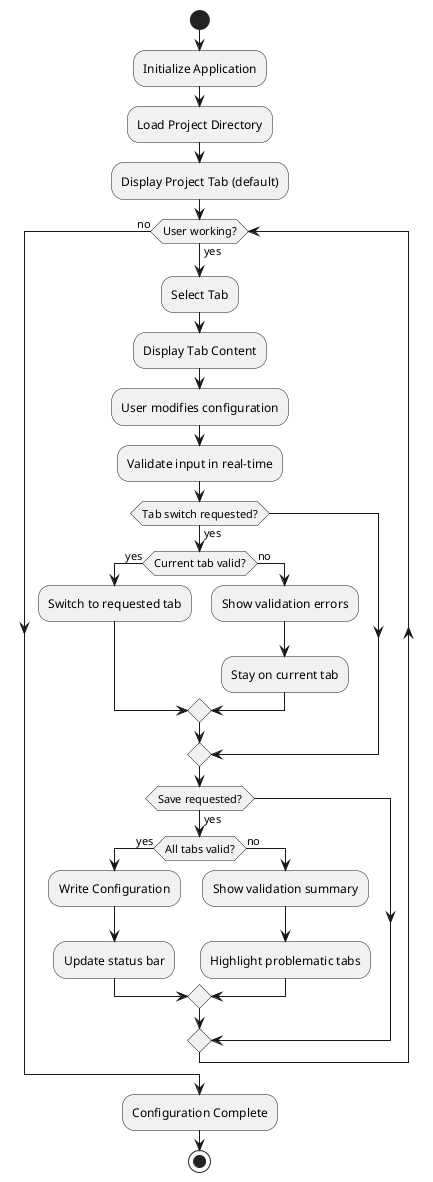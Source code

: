 @startuml
start
:Initialize Application;
:Load Project Directory;
:Display Project Tab (default);

while (User working?) is (yes)
  :Select Tab;
  :Display Tab Content;
  :User modifies configuration;
  :Validate input in real-time;
  
  if (Tab switch requested?) then (yes)
    if (Current tab valid?) then (yes)
      :Switch to requested tab;
    else (no)
      :Show validation errors;
      :Stay on current tab;
    endif
  endif
  
  if (Save requested?) then (yes)
    if (All tabs valid?) then (yes)
      :Write Configuration;
      :Update status bar;
    else (no)
      :Show validation summary;
      :Highlight problematic tabs;
    endif
  endif
endwhile (no)

:Configuration Complete;
stop
@enduml